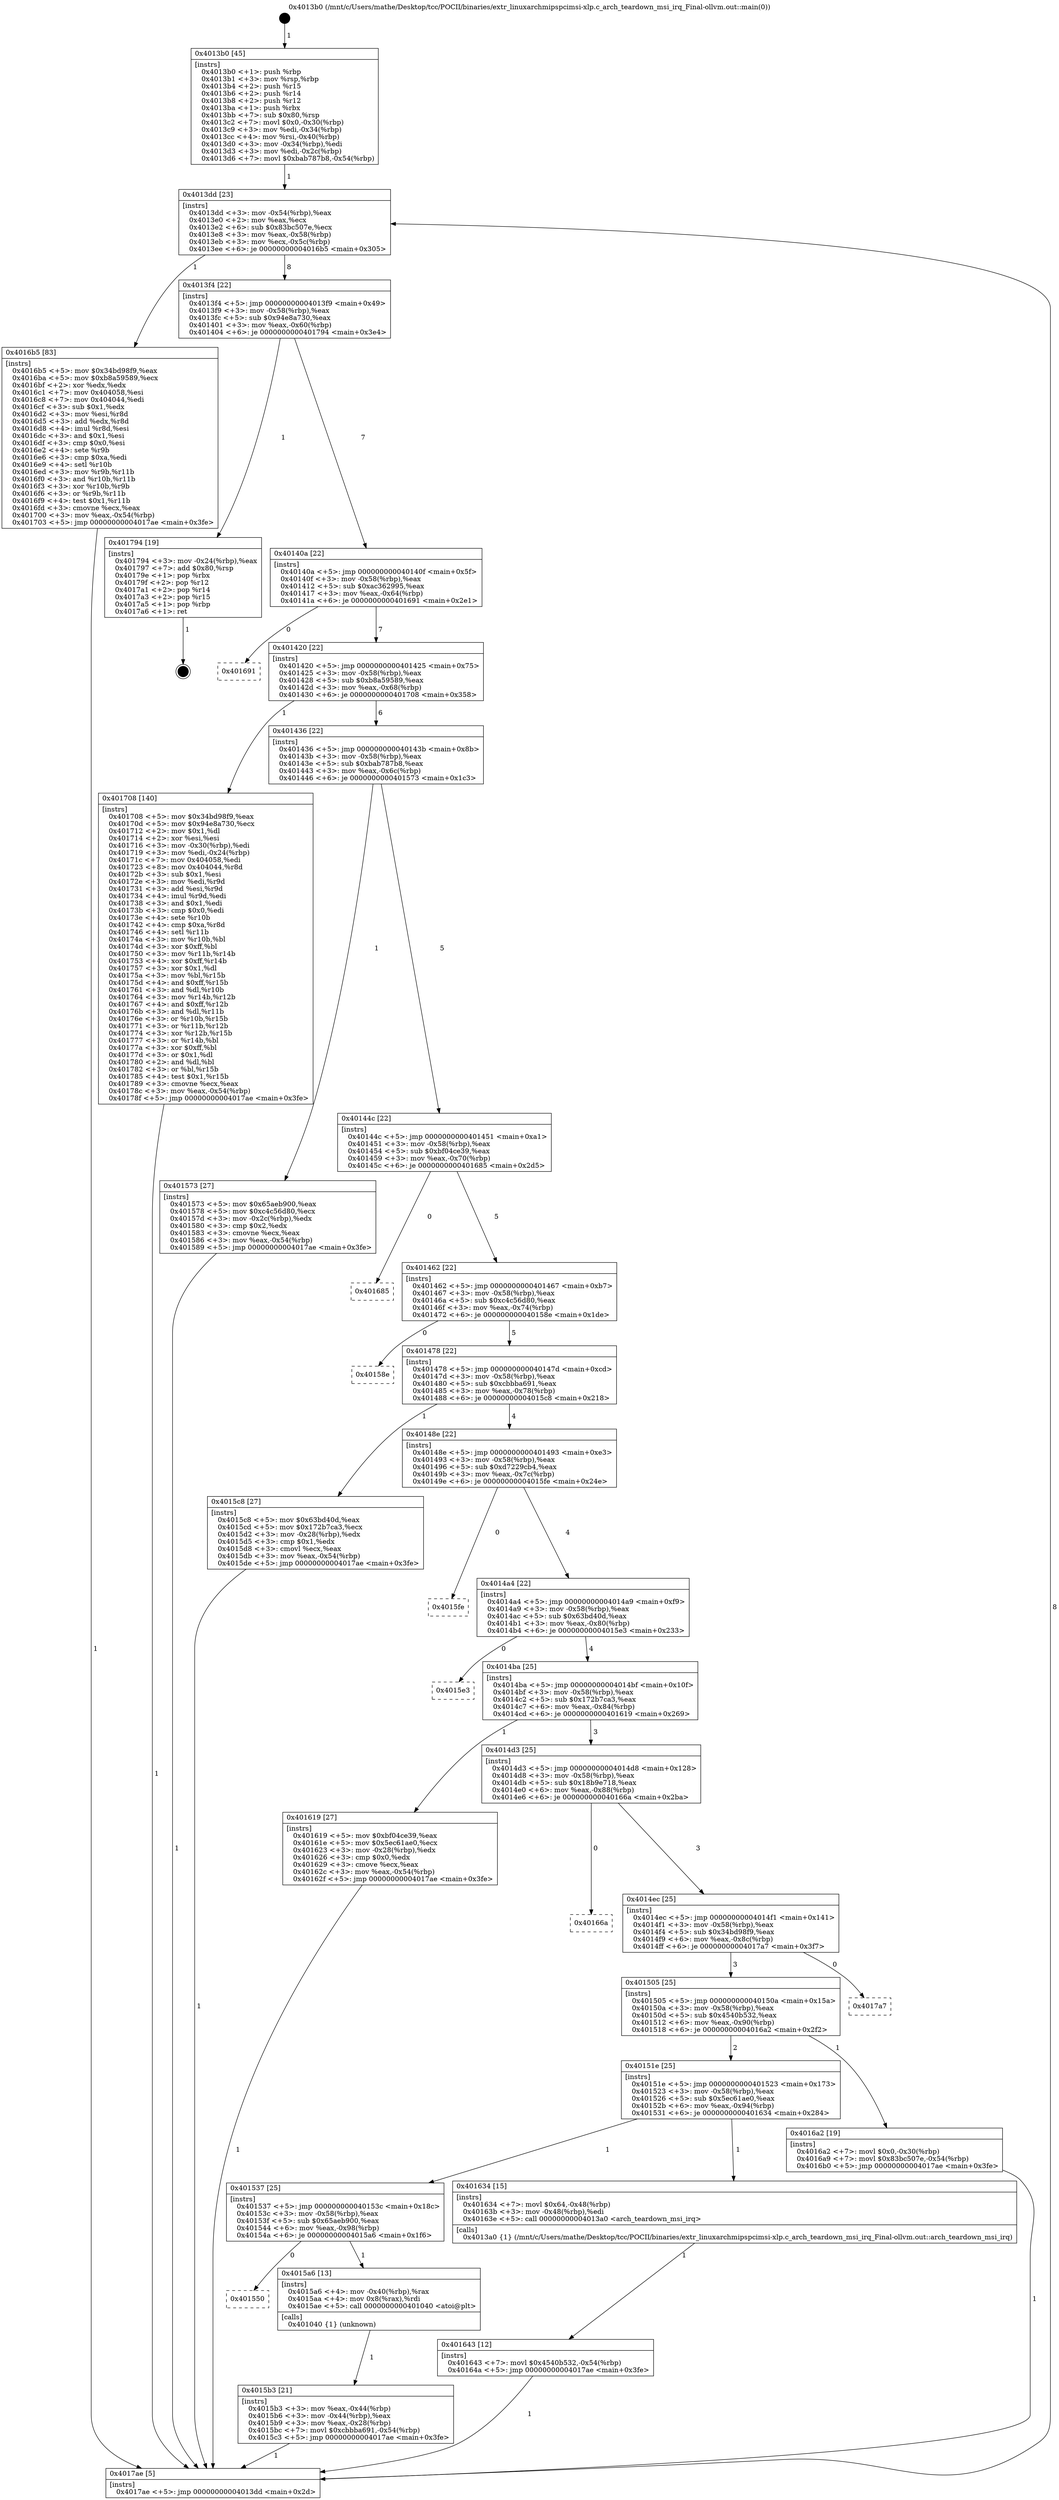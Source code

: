 digraph "0x4013b0" {
  label = "0x4013b0 (/mnt/c/Users/mathe/Desktop/tcc/POCII/binaries/extr_linuxarchmipspcimsi-xlp.c_arch_teardown_msi_irq_Final-ollvm.out::main(0))"
  labelloc = "t"
  node[shape=record]

  Entry [label="",width=0.3,height=0.3,shape=circle,fillcolor=black,style=filled]
  "0x4013dd" [label="{
     0x4013dd [23]\l
     | [instrs]\l
     &nbsp;&nbsp;0x4013dd \<+3\>: mov -0x54(%rbp),%eax\l
     &nbsp;&nbsp;0x4013e0 \<+2\>: mov %eax,%ecx\l
     &nbsp;&nbsp;0x4013e2 \<+6\>: sub $0x83bc507e,%ecx\l
     &nbsp;&nbsp;0x4013e8 \<+3\>: mov %eax,-0x58(%rbp)\l
     &nbsp;&nbsp;0x4013eb \<+3\>: mov %ecx,-0x5c(%rbp)\l
     &nbsp;&nbsp;0x4013ee \<+6\>: je 00000000004016b5 \<main+0x305\>\l
  }"]
  "0x4016b5" [label="{
     0x4016b5 [83]\l
     | [instrs]\l
     &nbsp;&nbsp;0x4016b5 \<+5\>: mov $0x34bd98f9,%eax\l
     &nbsp;&nbsp;0x4016ba \<+5\>: mov $0xb8a59589,%ecx\l
     &nbsp;&nbsp;0x4016bf \<+2\>: xor %edx,%edx\l
     &nbsp;&nbsp;0x4016c1 \<+7\>: mov 0x404058,%esi\l
     &nbsp;&nbsp;0x4016c8 \<+7\>: mov 0x404044,%edi\l
     &nbsp;&nbsp;0x4016cf \<+3\>: sub $0x1,%edx\l
     &nbsp;&nbsp;0x4016d2 \<+3\>: mov %esi,%r8d\l
     &nbsp;&nbsp;0x4016d5 \<+3\>: add %edx,%r8d\l
     &nbsp;&nbsp;0x4016d8 \<+4\>: imul %r8d,%esi\l
     &nbsp;&nbsp;0x4016dc \<+3\>: and $0x1,%esi\l
     &nbsp;&nbsp;0x4016df \<+3\>: cmp $0x0,%esi\l
     &nbsp;&nbsp;0x4016e2 \<+4\>: sete %r9b\l
     &nbsp;&nbsp;0x4016e6 \<+3\>: cmp $0xa,%edi\l
     &nbsp;&nbsp;0x4016e9 \<+4\>: setl %r10b\l
     &nbsp;&nbsp;0x4016ed \<+3\>: mov %r9b,%r11b\l
     &nbsp;&nbsp;0x4016f0 \<+3\>: and %r10b,%r11b\l
     &nbsp;&nbsp;0x4016f3 \<+3\>: xor %r10b,%r9b\l
     &nbsp;&nbsp;0x4016f6 \<+3\>: or %r9b,%r11b\l
     &nbsp;&nbsp;0x4016f9 \<+4\>: test $0x1,%r11b\l
     &nbsp;&nbsp;0x4016fd \<+3\>: cmovne %ecx,%eax\l
     &nbsp;&nbsp;0x401700 \<+3\>: mov %eax,-0x54(%rbp)\l
     &nbsp;&nbsp;0x401703 \<+5\>: jmp 00000000004017ae \<main+0x3fe\>\l
  }"]
  "0x4013f4" [label="{
     0x4013f4 [22]\l
     | [instrs]\l
     &nbsp;&nbsp;0x4013f4 \<+5\>: jmp 00000000004013f9 \<main+0x49\>\l
     &nbsp;&nbsp;0x4013f9 \<+3\>: mov -0x58(%rbp),%eax\l
     &nbsp;&nbsp;0x4013fc \<+5\>: sub $0x94e8a730,%eax\l
     &nbsp;&nbsp;0x401401 \<+3\>: mov %eax,-0x60(%rbp)\l
     &nbsp;&nbsp;0x401404 \<+6\>: je 0000000000401794 \<main+0x3e4\>\l
  }"]
  Exit [label="",width=0.3,height=0.3,shape=circle,fillcolor=black,style=filled,peripheries=2]
  "0x401794" [label="{
     0x401794 [19]\l
     | [instrs]\l
     &nbsp;&nbsp;0x401794 \<+3\>: mov -0x24(%rbp),%eax\l
     &nbsp;&nbsp;0x401797 \<+7\>: add $0x80,%rsp\l
     &nbsp;&nbsp;0x40179e \<+1\>: pop %rbx\l
     &nbsp;&nbsp;0x40179f \<+2\>: pop %r12\l
     &nbsp;&nbsp;0x4017a1 \<+2\>: pop %r14\l
     &nbsp;&nbsp;0x4017a3 \<+2\>: pop %r15\l
     &nbsp;&nbsp;0x4017a5 \<+1\>: pop %rbp\l
     &nbsp;&nbsp;0x4017a6 \<+1\>: ret\l
  }"]
  "0x40140a" [label="{
     0x40140a [22]\l
     | [instrs]\l
     &nbsp;&nbsp;0x40140a \<+5\>: jmp 000000000040140f \<main+0x5f\>\l
     &nbsp;&nbsp;0x40140f \<+3\>: mov -0x58(%rbp),%eax\l
     &nbsp;&nbsp;0x401412 \<+5\>: sub $0xac362995,%eax\l
     &nbsp;&nbsp;0x401417 \<+3\>: mov %eax,-0x64(%rbp)\l
     &nbsp;&nbsp;0x40141a \<+6\>: je 0000000000401691 \<main+0x2e1\>\l
  }"]
  "0x401643" [label="{
     0x401643 [12]\l
     | [instrs]\l
     &nbsp;&nbsp;0x401643 \<+7\>: movl $0x4540b532,-0x54(%rbp)\l
     &nbsp;&nbsp;0x40164a \<+5\>: jmp 00000000004017ae \<main+0x3fe\>\l
  }"]
  "0x401691" [label="{
     0x401691\l
  }", style=dashed]
  "0x401420" [label="{
     0x401420 [22]\l
     | [instrs]\l
     &nbsp;&nbsp;0x401420 \<+5\>: jmp 0000000000401425 \<main+0x75\>\l
     &nbsp;&nbsp;0x401425 \<+3\>: mov -0x58(%rbp),%eax\l
     &nbsp;&nbsp;0x401428 \<+5\>: sub $0xb8a59589,%eax\l
     &nbsp;&nbsp;0x40142d \<+3\>: mov %eax,-0x68(%rbp)\l
     &nbsp;&nbsp;0x401430 \<+6\>: je 0000000000401708 \<main+0x358\>\l
  }"]
  "0x4015b3" [label="{
     0x4015b3 [21]\l
     | [instrs]\l
     &nbsp;&nbsp;0x4015b3 \<+3\>: mov %eax,-0x44(%rbp)\l
     &nbsp;&nbsp;0x4015b6 \<+3\>: mov -0x44(%rbp),%eax\l
     &nbsp;&nbsp;0x4015b9 \<+3\>: mov %eax,-0x28(%rbp)\l
     &nbsp;&nbsp;0x4015bc \<+7\>: movl $0xcbbba691,-0x54(%rbp)\l
     &nbsp;&nbsp;0x4015c3 \<+5\>: jmp 00000000004017ae \<main+0x3fe\>\l
  }"]
  "0x401708" [label="{
     0x401708 [140]\l
     | [instrs]\l
     &nbsp;&nbsp;0x401708 \<+5\>: mov $0x34bd98f9,%eax\l
     &nbsp;&nbsp;0x40170d \<+5\>: mov $0x94e8a730,%ecx\l
     &nbsp;&nbsp;0x401712 \<+2\>: mov $0x1,%dl\l
     &nbsp;&nbsp;0x401714 \<+2\>: xor %esi,%esi\l
     &nbsp;&nbsp;0x401716 \<+3\>: mov -0x30(%rbp),%edi\l
     &nbsp;&nbsp;0x401719 \<+3\>: mov %edi,-0x24(%rbp)\l
     &nbsp;&nbsp;0x40171c \<+7\>: mov 0x404058,%edi\l
     &nbsp;&nbsp;0x401723 \<+8\>: mov 0x404044,%r8d\l
     &nbsp;&nbsp;0x40172b \<+3\>: sub $0x1,%esi\l
     &nbsp;&nbsp;0x40172e \<+3\>: mov %edi,%r9d\l
     &nbsp;&nbsp;0x401731 \<+3\>: add %esi,%r9d\l
     &nbsp;&nbsp;0x401734 \<+4\>: imul %r9d,%edi\l
     &nbsp;&nbsp;0x401738 \<+3\>: and $0x1,%edi\l
     &nbsp;&nbsp;0x40173b \<+3\>: cmp $0x0,%edi\l
     &nbsp;&nbsp;0x40173e \<+4\>: sete %r10b\l
     &nbsp;&nbsp;0x401742 \<+4\>: cmp $0xa,%r8d\l
     &nbsp;&nbsp;0x401746 \<+4\>: setl %r11b\l
     &nbsp;&nbsp;0x40174a \<+3\>: mov %r10b,%bl\l
     &nbsp;&nbsp;0x40174d \<+3\>: xor $0xff,%bl\l
     &nbsp;&nbsp;0x401750 \<+3\>: mov %r11b,%r14b\l
     &nbsp;&nbsp;0x401753 \<+4\>: xor $0xff,%r14b\l
     &nbsp;&nbsp;0x401757 \<+3\>: xor $0x1,%dl\l
     &nbsp;&nbsp;0x40175a \<+3\>: mov %bl,%r15b\l
     &nbsp;&nbsp;0x40175d \<+4\>: and $0xff,%r15b\l
     &nbsp;&nbsp;0x401761 \<+3\>: and %dl,%r10b\l
     &nbsp;&nbsp;0x401764 \<+3\>: mov %r14b,%r12b\l
     &nbsp;&nbsp;0x401767 \<+4\>: and $0xff,%r12b\l
     &nbsp;&nbsp;0x40176b \<+3\>: and %dl,%r11b\l
     &nbsp;&nbsp;0x40176e \<+3\>: or %r10b,%r15b\l
     &nbsp;&nbsp;0x401771 \<+3\>: or %r11b,%r12b\l
     &nbsp;&nbsp;0x401774 \<+3\>: xor %r12b,%r15b\l
     &nbsp;&nbsp;0x401777 \<+3\>: or %r14b,%bl\l
     &nbsp;&nbsp;0x40177a \<+3\>: xor $0xff,%bl\l
     &nbsp;&nbsp;0x40177d \<+3\>: or $0x1,%dl\l
     &nbsp;&nbsp;0x401780 \<+2\>: and %dl,%bl\l
     &nbsp;&nbsp;0x401782 \<+3\>: or %bl,%r15b\l
     &nbsp;&nbsp;0x401785 \<+4\>: test $0x1,%r15b\l
     &nbsp;&nbsp;0x401789 \<+3\>: cmovne %ecx,%eax\l
     &nbsp;&nbsp;0x40178c \<+3\>: mov %eax,-0x54(%rbp)\l
     &nbsp;&nbsp;0x40178f \<+5\>: jmp 00000000004017ae \<main+0x3fe\>\l
  }"]
  "0x401436" [label="{
     0x401436 [22]\l
     | [instrs]\l
     &nbsp;&nbsp;0x401436 \<+5\>: jmp 000000000040143b \<main+0x8b\>\l
     &nbsp;&nbsp;0x40143b \<+3\>: mov -0x58(%rbp),%eax\l
     &nbsp;&nbsp;0x40143e \<+5\>: sub $0xbab787b8,%eax\l
     &nbsp;&nbsp;0x401443 \<+3\>: mov %eax,-0x6c(%rbp)\l
     &nbsp;&nbsp;0x401446 \<+6\>: je 0000000000401573 \<main+0x1c3\>\l
  }"]
  "0x401550" [label="{
     0x401550\l
  }", style=dashed]
  "0x401573" [label="{
     0x401573 [27]\l
     | [instrs]\l
     &nbsp;&nbsp;0x401573 \<+5\>: mov $0x65aeb900,%eax\l
     &nbsp;&nbsp;0x401578 \<+5\>: mov $0xc4c56d80,%ecx\l
     &nbsp;&nbsp;0x40157d \<+3\>: mov -0x2c(%rbp),%edx\l
     &nbsp;&nbsp;0x401580 \<+3\>: cmp $0x2,%edx\l
     &nbsp;&nbsp;0x401583 \<+3\>: cmovne %ecx,%eax\l
     &nbsp;&nbsp;0x401586 \<+3\>: mov %eax,-0x54(%rbp)\l
     &nbsp;&nbsp;0x401589 \<+5\>: jmp 00000000004017ae \<main+0x3fe\>\l
  }"]
  "0x40144c" [label="{
     0x40144c [22]\l
     | [instrs]\l
     &nbsp;&nbsp;0x40144c \<+5\>: jmp 0000000000401451 \<main+0xa1\>\l
     &nbsp;&nbsp;0x401451 \<+3\>: mov -0x58(%rbp),%eax\l
     &nbsp;&nbsp;0x401454 \<+5\>: sub $0xbf04ce39,%eax\l
     &nbsp;&nbsp;0x401459 \<+3\>: mov %eax,-0x70(%rbp)\l
     &nbsp;&nbsp;0x40145c \<+6\>: je 0000000000401685 \<main+0x2d5\>\l
  }"]
  "0x4017ae" [label="{
     0x4017ae [5]\l
     | [instrs]\l
     &nbsp;&nbsp;0x4017ae \<+5\>: jmp 00000000004013dd \<main+0x2d\>\l
  }"]
  "0x4013b0" [label="{
     0x4013b0 [45]\l
     | [instrs]\l
     &nbsp;&nbsp;0x4013b0 \<+1\>: push %rbp\l
     &nbsp;&nbsp;0x4013b1 \<+3\>: mov %rsp,%rbp\l
     &nbsp;&nbsp;0x4013b4 \<+2\>: push %r15\l
     &nbsp;&nbsp;0x4013b6 \<+2\>: push %r14\l
     &nbsp;&nbsp;0x4013b8 \<+2\>: push %r12\l
     &nbsp;&nbsp;0x4013ba \<+1\>: push %rbx\l
     &nbsp;&nbsp;0x4013bb \<+7\>: sub $0x80,%rsp\l
     &nbsp;&nbsp;0x4013c2 \<+7\>: movl $0x0,-0x30(%rbp)\l
     &nbsp;&nbsp;0x4013c9 \<+3\>: mov %edi,-0x34(%rbp)\l
     &nbsp;&nbsp;0x4013cc \<+4\>: mov %rsi,-0x40(%rbp)\l
     &nbsp;&nbsp;0x4013d0 \<+3\>: mov -0x34(%rbp),%edi\l
     &nbsp;&nbsp;0x4013d3 \<+3\>: mov %edi,-0x2c(%rbp)\l
     &nbsp;&nbsp;0x4013d6 \<+7\>: movl $0xbab787b8,-0x54(%rbp)\l
  }"]
  "0x4015a6" [label="{
     0x4015a6 [13]\l
     | [instrs]\l
     &nbsp;&nbsp;0x4015a6 \<+4\>: mov -0x40(%rbp),%rax\l
     &nbsp;&nbsp;0x4015aa \<+4\>: mov 0x8(%rax),%rdi\l
     &nbsp;&nbsp;0x4015ae \<+5\>: call 0000000000401040 \<atoi@plt\>\l
     | [calls]\l
     &nbsp;&nbsp;0x401040 \{1\} (unknown)\l
  }"]
  "0x401685" [label="{
     0x401685\l
  }", style=dashed]
  "0x401462" [label="{
     0x401462 [22]\l
     | [instrs]\l
     &nbsp;&nbsp;0x401462 \<+5\>: jmp 0000000000401467 \<main+0xb7\>\l
     &nbsp;&nbsp;0x401467 \<+3\>: mov -0x58(%rbp),%eax\l
     &nbsp;&nbsp;0x40146a \<+5\>: sub $0xc4c56d80,%eax\l
     &nbsp;&nbsp;0x40146f \<+3\>: mov %eax,-0x74(%rbp)\l
     &nbsp;&nbsp;0x401472 \<+6\>: je 000000000040158e \<main+0x1de\>\l
  }"]
  "0x401537" [label="{
     0x401537 [25]\l
     | [instrs]\l
     &nbsp;&nbsp;0x401537 \<+5\>: jmp 000000000040153c \<main+0x18c\>\l
     &nbsp;&nbsp;0x40153c \<+3\>: mov -0x58(%rbp),%eax\l
     &nbsp;&nbsp;0x40153f \<+5\>: sub $0x65aeb900,%eax\l
     &nbsp;&nbsp;0x401544 \<+6\>: mov %eax,-0x98(%rbp)\l
     &nbsp;&nbsp;0x40154a \<+6\>: je 00000000004015a6 \<main+0x1f6\>\l
  }"]
  "0x40158e" [label="{
     0x40158e\l
  }", style=dashed]
  "0x401478" [label="{
     0x401478 [22]\l
     | [instrs]\l
     &nbsp;&nbsp;0x401478 \<+5\>: jmp 000000000040147d \<main+0xcd\>\l
     &nbsp;&nbsp;0x40147d \<+3\>: mov -0x58(%rbp),%eax\l
     &nbsp;&nbsp;0x401480 \<+5\>: sub $0xcbbba691,%eax\l
     &nbsp;&nbsp;0x401485 \<+3\>: mov %eax,-0x78(%rbp)\l
     &nbsp;&nbsp;0x401488 \<+6\>: je 00000000004015c8 \<main+0x218\>\l
  }"]
  "0x401634" [label="{
     0x401634 [15]\l
     | [instrs]\l
     &nbsp;&nbsp;0x401634 \<+7\>: movl $0x64,-0x48(%rbp)\l
     &nbsp;&nbsp;0x40163b \<+3\>: mov -0x48(%rbp),%edi\l
     &nbsp;&nbsp;0x40163e \<+5\>: call 00000000004013a0 \<arch_teardown_msi_irq\>\l
     | [calls]\l
     &nbsp;&nbsp;0x4013a0 \{1\} (/mnt/c/Users/mathe/Desktop/tcc/POCII/binaries/extr_linuxarchmipspcimsi-xlp.c_arch_teardown_msi_irq_Final-ollvm.out::arch_teardown_msi_irq)\l
  }"]
  "0x4015c8" [label="{
     0x4015c8 [27]\l
     | [instrs]\l
     &nbsp;&nbsp;0x4015c8 \<+5\>: mov $0x63bd40d,%eax\l
     &nbsp;&nbsp;0x4015cd \<+5\>: mov $0x172b7ca3,%ecx\l
     &nbsp;&nbsp;0x4015d2 \<+3\>: mov -0x28(%rbp),%edx\l
     &nbsp;&nbsp;0x4015d5 \<+3\>: cmp $0x1,%edx\l
     &nbsp;&nbsp;0x4015d8 \<+3\>: cmovl %ecx,%eax\l
     &nbsp;&nbsp;0x4015db \<+3\>: mov %eax,-0x54(%rbp)\l
     &nbsp;&nbsp;0x4015de \<+5\>: jmp 00000000004017ae \<main+0x3fe\>\l
  }"]
  "0x40148e" [label="{
     0x40148e [22]\l
     | [instrs]\l
     &nbsp;&nbsp;0x40148e \<+5\>: jmp 0000000000401493 \<main+0xe3\>\l
     &nbsp;&nbsp;0x401493 \<+3\>: mov -0x58(%rbp),%eax\l
     &nbsp;&nbsp;0x401496 \<+5\>: sub $0xd7229cb4,%eax\l
     &nbsp;&nbsp;0x40149b \<+3\>: mov %eax,-0x7c(%rbp)\l
     &nbsp;&nbsp;0x40149e \<+6\>: je 00000000004015fe \<main+0x24e\>\l
  }"]
  "0x40151e" [label="{
     0x40151e [25]\l
     | [instrs]\l
     &nbsp;&nbsp;0x40151e \<+5\>: jmp 0000000000401523 \<main+0x173\>\l
     &nbsp;&nbsp;0x401523 \<+3\>: mov -0x58(%rbp),%eax\l
     &nbsp;&nbsp;0x401526 \<+5\>: sub $0x5ec61ae0,%eax\l
     &nbsp;&nbsp;0x40152b \<+6\>: mov %eax,-0x94(%rbp)\l
     &nbsp;&nbsp;0x401531 \<+6\>: je 0000000000401634 \<main+0x284\>\l
  }"]
  "0x4015fe" [label="{
     0x4015fe\l
  }", style=dashed]
  "0x4014a4" [label="{
     0x4014a4 [22]\l
     | [instrs]\l
     &nbsp;&nbsp;0x4014a4 \<+5\>: jmp 00000000004014a9 \<main+0xf9\>\l
     &nbsp;&nbsp;0x4014a9 \<+3\>: mov -0x58(%rbp),%eax\l
     &nbsp;&nbsp;0x4014ac \<+5\>: sub $0x63bd40d,%eax\l
     &nbsp;&nbsp;0x4014b1 \<+3\>: mov %eax,-0x80(%rbp)\l
     &nbsp;&nbsp;0x4014b4 \<+6\>: je 00000000004015e3 \<main+0x233\>\l
  }"]
  "0x4016a2" [label="{
     0x4016a2 [19]\l
     | [instrs]\l
     &nbsp;&nbsp;0x4016a2 \<+7\>: movl $0x0,-0x30(%rbp)\l
     &nbsp;&nbsp;0x4016a9 \<+7\>: movl $0x83bc507e,-0x54(%rbp)\l
     &nbsp;&nbsp;0x4016b0 \<+5\>: jmp 00000000004017ae \<main+0x3fe\>\l
  }"]
  "0x4015e3" [label="{
     0x4015e3\l
  }", style=dashed]
  "0x4014ba" [label="{
     0x4014ba [25]\l
     | [instrs]\l
     &nbsp;&nbsp;0x4014ba \<+5\>: jmp 00000000004014bf \<main+0x10f\>\l
     &nbsp;&nbsp;0x4014bf \<+3\>: mov -0x58(%rbp),%eax\l
     &nbsp;&nbsp;0x4014c2 \<+5\>: sub $0x172b7ca3,%eax\l
     &nbsp;&nbsp;0x4014c7 \<+6\>: mov %eax,-0x84(%rbp)\l
     &nbsp;&nbsp;0x4014cd \<+6\>: je 0000000000401619 \<main+0x269\>\l
  }"]
  "0x401505" [label="{
     0x401505 [25]\l
     | [instrs]\l
     &nbsp;&nbsp;0x401505 \<+5\>: jmp 000000000040150a \<main+0x15a\>\l
     &nbsp;&nbsp;0x40150a \<+3\>: mov -0x58(%rbp),%eax\l
     &nbsp;&nbsp;0x40150d \<+5\>: sub $0x4540b532,%eax\l
     &nbsp;&nbsp;0x401512 \<+6\>: mov %eax,-0x90(%rbp)\l
     &nbsp;&nbsp;0x401518 \<+6\>: je 00000000004016a2 \<main+0x2f2\>\l
  }"]
  "0x401619" [label="{
     0x401619 [27]\l
     | [instrs]\l
     &nbsp;&nbsp;0x401619 \<+5\>: mov $0xbf04ce39,%eax\l
     &nbsp;&nbsp;0x40161e \<+5\>: mov $0x5ec61ae0,%ecx\l
     &nbsp;&nbsp;0x401623 \<+3\>: mov -0x28(%rbp),%edx\l
     &nbsp;&nbsp;0x401626 \<+3\>: cmp $0x0,%edx\l
     &nbsp;&nbsp;0x401629 \<+3\>: cmove %ecx,%eax\l
     &nbsp;&nbsp;0x40162c \<+3\>: mov %eax,-0x54(%rbp)\l
     &nbsp;&nbsp;0x40162f \<+5\>: jmp 00000000004017ae \<main+0x3fe\>\l
  }"]
  "0x4014d3" [label="{
     0x4014d3 [25]\l
     | [instrs]\l
     &nbsp;&nbsp;0x4014d3 \<+5\>: jmp 00000000004014d8 \<main+0x128\>\l
     &nbsp;&nbsp;0x4014d8 \<+3\>: mov -0x58(%rbp),%eax\l
     &nbsp;&nbsp;0x4014db \<+5\>: sub $0x18b9e718,%eax\l
     &nbsp;&nbsp;0x4014e0 \<+6\>: mov %eax,-0x88(%rbp)\l
     &nbsp;&nbsp;0x4014e6 \<+6\>: je 000000000040166a \<main+0x2ba\>\l
  }"]
  "0x4017a7" [label="{
     0x4017a7\l
  }", style=dashed]
  "0x40166a" [label="{
     0x40166a\l
  }", style=dashed]
  "0x4014ec" [label="{
     0x4014ec [25]\l
     | [instrs]\l
     &nbsp;&nbsp;0x4014ec \<+5\>: jmp 00000000004014f1 \<main+0x141\>\l
     &nbsp;&nbsp;0x4014f1 \<+3\>: mov -0x58(%rbp),%eax\l
     &nbsp;&nbsp;0x4014f4 \<+5\>: sub $0x34bd98f9,%eax\l
     &nbsp;&nbsp;0x4014f9 \<+6\>: mov %eax,-0x8c(%rbp)\l
     &nbsp;&nbsp;0x4014ff \<+6\>: je 00000000004017a7 \<main+0x3f7\>\l
  }"]
  Entry -> "0x4013b0" [label=" 1"]
  "0x4013dd" -> "0x4016b5" [label=" 1"]
  "0x4013dd" -> "0x4013f4" [label=" 8"]
  "0x401794" -> Exit [label=" 1"]
  "0x4013f4" -> "0x401794" [label=" 1"]
  "0x4013f4" -> "0x40140a" [label=" 7"]
  "0x401708" -> "0x4017ae" [label=" 1"]
  "0x40140a" -> "0x401691" [label=" 0"]
  "0x40140a" -> "0x401420" [label=" 7"]
  "0x4016b5" -> "0x4017ae" [label=" 1"]
  "0x401420" -> "0x401708" [label=" 1"]
  "0x401420" -> "0x401436" [label=" 6"]
  "0x4016a2" -> "0x4017ae" [label=" 1"]
  "0x401436" -> "0x401573" [label=" 1"]
  "0x401436" -> "0x40144c" [label=" 5"]
  "0x401573" -> "0x4017ae" [label=" 1"]
  "0x4013b0" -> "0x4013dd" [label=" 1"]
  "0x4017ae" -> "0x4013dd" [label=" 8"]
  "0x401643" -> "0x4017ae" [label=" 1"]
  "0x40144c" -> "0x401685" [label=" 0"]
  "0x40144c" -> "0x401462" [label=" 5"]
  "0x401634" -> "0x401643" [label=" 1"]
  "0x401462" -> "0x40158e" [label=" 0"]
  "0x401462" -> "0x401478" [label=" 5"]
  "0x4015c8" -> "0x4017ae" [label=" 1"]
  "0x401478" -> "0x4015c8" [label=" 1"]
  "0x401478" -> "0x40148e" [label=" 4"]
  "0x4015b3" -> "0x4017ae" [label=" 1"]
  "0x40148e" -> "0x4015fe" [label=" 0"]
  "0x40148e" -> "0x4014a4" [label=" 4"]
  "0x401537" -> "0x401550" [label=" 0"]
  "0x4014a4" -> "0x4015e3" [label=" 0"]
  "0x4014a4" -> "0x4014ba" [label=" 4"]
  "0x401537" -> "0x4015a6" [label=" 1"]
  "0x4014ba" -> "0x401619" [label=" 1"]
  "0x4014ba" -> "0x4014d3" [label=" 3"]
  "0x40151e" -> "0x401537" [label=" 1"]
  "0x4014d3" -> "0x40166a" [label=" 0"]
  "0x4014d3" -> "0x4014ec" [label=" 3"]
  "0x40151e" -> "0x401634" [label=" 1"]
  "0x4014ec" -> "0x4017a7" [label=" 0"]
  "0x4014ec" -> "0x401505" [label=" 3"]
  "0x401619" -> "0x4017ae" [label=" 1"]
  "0x401505" -> "0x4016a2" [label=" 1"]
  "0x401505" -> "0x40151e" [label=" 2"]
  "0x4015a6" -> "0x4015b3" [label=" 1"]
}
